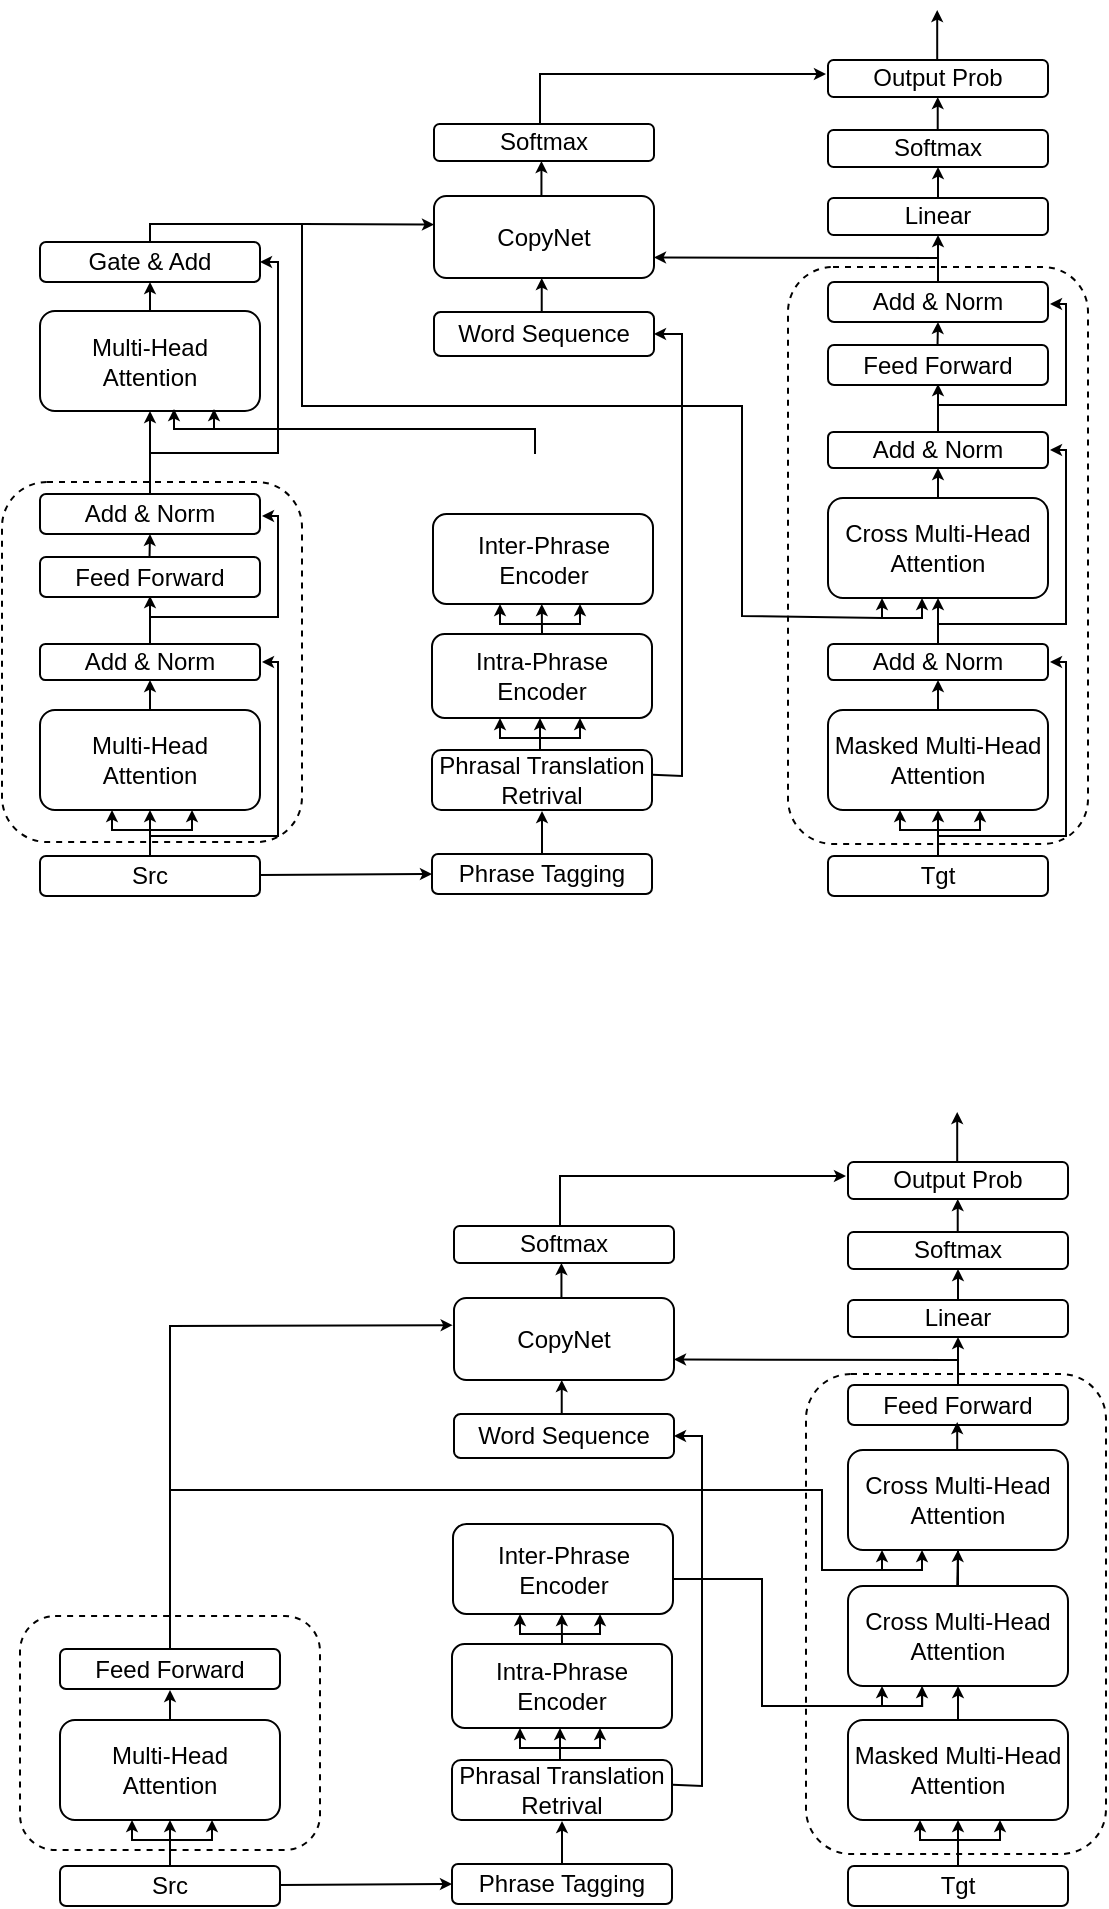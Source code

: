 <mxfile version="16.1.0" type="github">
  <diagram id="V2DTb5OL1VRiCWGHtdKA" name="Page-1">
    <mxGraphModel dx="788" dy="464" grid="1" gridSize="10" guides="1" tooltips="1" connect="1" arrows="1" fold="1" page="1" pageScale="1" pageWidth="827" pageHeight="1169" math="0" shadow="0">
      <root>
        <mxCell id="0" />
        <mxCell id="1" parent="0" />
        <mxCell id="HLqIzH_CmG0HXDuHbw4a-1" value="Multi-Head &lt;br&gt;Attention" style="rounded=1;whiteSpace=wrap;html=1;" parent="1" vertex="1">
          <mxGeometry x="169" y="407" width="110" height="50" as="geometry" />
        </mxCell>
        <mxCell id="HLqIzH_CmG0HXDuHbw4a-3" value="Add &amp;amp; Norm" style="rounded=1;whiteSpace=wrap;html=1;" parent="1" vertex="1">
          <mxGeometry x="169" y="299" width="110" height="20" as="geometry" />
        </mxCell>
        <mxCell id="HLqIzH_CmG0HXDuHbw4a-11" style="edgeStyle=orthogonalEdgeStyle;rounded=0;orthogonalLoop=1;jettySize=auto;html=1;exitX=0.5;exitY=0;exitDx=0;exitDy=0;entryX=0.5;entryY=1;entryDx=0;entryDy=0;endSize=3;startSize=3;" parent="1" source="HLqIzH_CmG0HXDuHbw4a-8" target="HLqIzH_CmG0HXDuHbw4a-1" edge="1">
          <mxGeometry relative="1" as="geometry" />
        </mxCell>
        <mxCell id="HLqIzH_CmG0HXDuHbw4a-8" value="Src" style="rounded=1;whiteSpace=wrap;html=1;" parent="1" vertex="1">
          <mxGeometry x="169" y="480" width="110" height="20" as="geometry" />
        </mxCell>
        <mxCell id="HLqIzH_CmG0HXDuHbw4a-9" value="Phrasal Translation&lt;br&gt;Retrival" style="rounded=1;whiteSpace=wrap;html=1;" parent="1" vertex="1">
          <mxGeometry x="365" y="427" width="110" height="30" as="geometry" />
        </mxCell>
        <mxCell id="HLqIzH_CmG0HXDuHbw4a-29" value="" style="endArrow=classic;startArrow=classic;html=1;rounded=0;jumpSize=3;fontSize=5;endSize=3;startSize=3;" parent="1" edge="1">
          <mxGeometry width="50" height="50" relative="1" as="geometry">
            <mxPoint x="205" y="457" as="sourcePoint" />
            <mxPoint x="245" y="457" as="targetPoint" />
            <Array as="points">
              <mxPoint x="205" y="467" />
              <mxPoint x="225" y="467" />
              <mxPoint x="245" y="467" />
            </Array>
          </mxGeometry>
        </mxCell>
        <mxCell id="HLqIzH_CmG0HXDuHbw4a-39" style="edgeStyle=orthogonalEdgeStyle;rounded=0;orthogonalLoop=1;jettySize=auto;html=1;exitX=0.5;exitY=0;exitDx=0;exitDy=0;entryX=0.5;entryY=1;entryDx=0;entryDy=0;endSize=3;startSize=3;" parent="1" edge="1">
          <mxGeometry relative="1" as="geometry">
            <mxPoint x="617.86" y="125.5" as="sourcePoint" />
            <mxPoint x="617.86" y="100.5" as="targetPoint" />
          </mxGeometry>
        </mxCell>
        <mxCell id="HLqIzH_CmG0HXDuHbw4a-43" value="" style="endArrow=classic;html=1;rounded=0;fontSize=4;startSize=3;endSize=3;jumpSize=3;exitX=0.5;exitY=0;exitDx=0;exitDy=0;entryX=0.5;entryY=1;entryDx=0;entryDy=0;" parent="1" target="X5AMhHzkb54LyGPV_iVm-38" edge="1">
          <mxGeometry width="50" height="50" relative="1" as="geometry">
            <mxPoint x="224" y="407" as="sourcePoint" />
            <mxPoint x="224" y="400" as="targetPoint" />
          </mxGeometry>
        </mxCell>
        <mxCell id="HLqIzH_CmG0HXDuHbw4a-50" style="edgeStyle=orthogonalEdgeStyle;rounded=0;orthogonalLoop=1;jettySize=auto;html=1;entryX=0.5;entryY=1;entryDx=0;entryDy=0;endSize=3;startSize=3;exitX=0.5;exitY=0;exitDx=0;exitDy=0;" parent="1" edge="1" source="X5AMhHzkb54LyGPV_iVm-24">
          <mxGeometry relative="1" as="geometry">
            <mxPoint x="420" y="467.5" as="sourcePoint" />
            <mxPoint x="420" y="457.5" as="targetPoint" />
            <Array as="points" />
          </mxGeometry>
        </mxCell>
        <mxCell id="HLqIzH_CmG0HXDuHbw4a-56" value="" style="rounded=1;whiteSpace=wrap;html=1;fontSize=4;dashed=1;fillColor=none;" parent="1" vertex="1">
          <mxGeometry x="150" y="293" width="150" height="180" as="geometry" />
        </mxCell>
        <mxCell id="HLqIzH_CmG0HXDuHbw4a-83" style="edgeStyle=orthogonalEdgeStyle;rounded=0;orthogonalLoop=1;jettySize=auto;html=1;exitX=0.5;exitY=0;exitDx=0;exitDy=0;entryX=0.5;entryY=1;entryDx=0;entryDy=0;endSize=3;startSize=3;" parent="1" edge="1" target="X5AMhHzkb54LyGPV_iVm-4" source="X5AMhHzkb54LyGPV_iVm-53">
          <mxGeometry relative="1" as="geometry">
            <mxPoint x="617.58" y="193" as="sourcePoint" />
            <mxPoint x="617.58" y="168" as="targetPoint" />
          </mxGeometry>
        </mxCell>
        <mxCell id="HLqIzH_CmG0HXDuHbw4a-88" value="" style="rounded=1;whiteSpace=wrap;html=1;fontSize=4;dashed=1;fillColor=none;" parent="1" vertex="1">
          <mxGeometry x="543" y="185.5" width="150" height="288.5" as="geometry" />
        </mxCell>
        <mxCell id="HLqIzH_CmG0HXDuHbw4a-101" value="Intra-Phrase Encoder" style="rounded=1;whiteSpace=wrap;html=1;" parent="1" vertex="1">
          <mxGeometry x="365" y="369" width="110" height="42" as="geometry" />
        </mxCell>
        <mxCell id="X5AMhHzkb54LyGPV_iVm-88" value="" style="edgeStyle=orthogonalEdgeStyle;rounded=0;jumpSize=3;orthogonalLoop=1;jettySize=auto;html=1;fontSize=4;startArrow=none;startFill=0;endArrow=none;endFill=0;startSize=3;endSize=3;" edge="1" parent="1">
          <mxGeometry relative="1" as="geometry">
            <mxPoint x="416.512" y="279" as="sourcePoint" />
            <mxPoint x="256" y="266.5" as="targetPoint" />
            <Array as="points">
              <mxPoint x="417" y="266" />
            </Array>
          </mxGeometry>
        </mxCell>
        <mxCell id="HLqIzH_CmG0HXDuHbw4a-102" value="Inter-Phrase&lt;br&gt;Encoder" style="rounded=1;whiteSpace=wrap;html=1;" parent="1" vertex="1">
          <mxGeometry x="365.5" y="309" width="110" height="45" as="geometry" />
        </mxCell>
        <mxCell id="X5AMhHzkb54LyGPV_iVm-3" value="" style="endArrow=classic;startArrow=none;html=1;rounded=0;fontSize=4;startSize=3;endSize=3;jumpSize=3;endFill=1;startFill=0;exitX=1.003;exitY=0.412;exitDx=0;exitDy=0;exitPerimeter=0;entryX=1;entryY=0.5;entryDx=0;entryDy=0;" edge="1" parent="1" source="HLqIzH_CmG0HXDuHbw4a-9" target="X5AMhHzkb54LyGPV_iVm-9">
          <mxGeometry width="50" height="50" relative="1" as="geometry">
            <mxPoint x="475" y="458" as="sourcePoint" />
            <mxPoint x="475" y="199" as="targetPoint" />
            <Array as="points">
              <mxPoint x="490" y="440" />
              <mxPoint x="490" y="219" />
            </Array>
          </mxGeometry>
        </mxCell>
        <mxCell id="X5AMhHzkb54LyGPV_iVm-4" value="Linear" style="rounded=1;whiteSpace=wrap;html=1;" vertex="1" parent="1">
          <mxGeometry x="563" y="151" width="110" height="18.5" as="geometry" />
        </mxCell>
        <mxCell id="X5AMhHzkb54LyGPV_iVm-5" value="Softmax" style="rounded=1;whiteSpace=wrap;html=1;" vertex="1" parent="1">
          <mxGeometry x="563" y="117" width="110" height="18.5" as="geometry" />
        </mxCell>
        <mxCell id="X5AMhHzkb54LyGPV_iVm-6" value="CopyNet" style="rounded=1;whiteSpace=wrap;html=1;" vertex="1" parent="1">
          <mxGeometry x="366" y="150" width="110" height="41" as="geometry" />
        </mxCell>
        <mxCell id="X5AMhHzkb54LyGPV_iVm-7" value="Softmax" style="rounded=1;whiteSpace=wrap;html=1;" vertex="1" parent="1">
          <mxGeometry x="366" y="114" width="110" height="18.5" as="geometry" />
        </mxCell>
        <mxCell id="X5AMhHzkb54LyGPV_iVm-8" value="Output Prob" style="rounded=1;whiteSpace=wrap;html=1;" vertex="1" parent="1">
          <mxGeometry x="563" y="82" width="110" height="18.5" as="geometry" />
        </mxCell>
        <mxCell id="X5AMhHzkb54LyGPV_iVm-9" value="Word Sequence" style="rounded=1;whiteSpace=wrap;html=1;" vertex="1" parent="1">
          <mxGeometry x="366" y="208" width="110" height="22" as="geometry" />
        </mxCell>
        <mxCell id="X5AMhHzkb54LyGPV_iVm-16" value="" style="endArrow=classic;html=1;rounded=0;fontSize=4;startSize=3;endSize=3;jumpSize=3;entryX=0.5;entryY=1;entryDx=0;entryDy=0;" edge="1" parent="1">
          <mxGeometry width="50" height="50" relative="1" as="geometry">
            <mxPoint x="419.86" y="208.0" as="sourcePoint" />
            <mxPoint x="419.86" y="191" as="targetPoint" />
          </mxGeometry>
        </mxCell>
        <mxCell id="X5AMhHzkb54LyGPV_iVm-18" value="" style="endArrow=classic;html=1;rounded=0;fontSize=4;startSize=3;endSize=3;jumpSize=3;entryX=0.5;entryY=1;entryDx=0;entryDy=0;" edge="1" parent="1" target="X5AMhHzkb54LyGPV_iVm-21">
          <mxGeometry width="50" height="50" relative="1" as="geometry">
            <mxPoint x="224" y="299" as="sourcePoint" />
            <mxPoint x="223.73" y="289" as="targetPoint" />
          </mxGeometry>
        </mxCell>
        <mxCell id="X5AMhHzkb54LyGPV_iVm-19" value="" style="endArrow=classic;html=1;rounded=0;fontSize=4;startSize=3;endSize=3;jumpSize=3;entryX=0.5;entryY=1;entryDx=0;entryDy=0;" edge="1" parent="1">
          <mxGeometry width="50" height="50" relative="1" as="geometry">
            <mxPoint x="419.72" y="149.5" as="sourcePoint" />
            <mxPoint x="419.72" y="132.5" as="targetPoint" />
          </mxGeometry>
        </mxCell>
        <mxCell id="X5AMhHzkb54LyGPV_iVm-21" value="Multi-Head &lt;br&gt;Attention" style="rounded=1;whiteSpace=wrap;html=1;" vertex="1" parent="1">
          <mxGeometry x="169" y="207.5" width="110" height="50" as="geometry" />
        </mxCell>
        <mxCell id="X5AMhHzkb54LyGPV_iVm-24" value="Phrase Tagging" style="rounded=1;whiteSpace=wrap;html=1;" vertex="1" parent="1">
          <mxGeometry x="365" y="479" width="110" height="20" as="geometry" />
        </mxCell>
        <mxCell id="X5AMhHzkb54LyGPV_iVm-25" value="Gate &amp;amp; Add" style="rounded=1;whiteSpace=wrap;html=1;" vertex="1" parent="1">
          <mxGeometry x="169" y="173" width="110" height="20" as="geometry" />
        </mxCell>
        <mxCell id="X5AMhHzkb54LyGPV_iVm-28" style="edgeStyle=orthogonalEdgeStyle;rounded=0;orthogonalLoop=1;jettySize=auto;html=1;endSize=3;startSize=3;entryX=0.5;entryY=1;entryDx=0;entryDy=0;" edge="1" parent="1" target="HLqIzH_CmG0HXDuHbw4a-3">
          <mxGeometry relative="1" as="geometry">
            <mxPoint x="223.76" y="330.5" as="sourcePoint" />
            <mxPoint x="224" y="321" as="targetPoint" />
            <Array as="points" />
          </mxGeometry>
        </mxCell>
        <mxCell id="X5AMhHzkb54LyGPV_iVm-30" style="edgeStyle=orthogonalEdgeStyle;rounded=0;orthogonalLoop=1;jettySize=auto;html=1;endSize=3;startSize=3;exitX=0.5;exitY=0;exitDx=0;exitDy=0;" edge="1" parent="1">
          <mxGeometry relative="1" as="geometry">
            <mxPoint x="420" y="369" as="sourcePoint" />
            <mxPoint x="419.88" y="354" as="targetPoint" />
          </mxGeometry>
        </mxCell>
        <mxCell id="X5AMhHzkb54LyGPV_iVm-31" value="" style="endArrow=classic;startArrow=classic;html=1;rounded=0;jumpSize=3;fontSize=5;endSize=3;startSize=3;" edge="1" parent="1">
          <mxGeometry width="50" height="50" relative="1" as="geometry">
            <mxPoint x="399" y="354.0" as="sourcePoint" />
            <mxPoint x="439" y="354.0" as="targetPoint" />
            <Array as="points">
              <mxPoint x="399" y="364" />
              <mxPoint x="419" y="364" />
              <mxPoint x="439" y="364" />
            </Array>
          </mxGeometry>
        </mxCell>
        <mxCell id="X5AMhHzkb54LyGPV_iVm-36" style="edgeStyle=orthogonalEdgeStyle;rounded=0;orthogonalLoop=1;jettySize=auto;html=1;entryX=0.5;entryY=1;entryDx=0;entryDy=0;endSize=3;startSize=3;" edge="1" parent="1">
          <mxGeometry relative="1" as="geometry">
            <mxPoint x="419.0" y="427" as="sourcePoint" />
            <mxPoint x="419.0" y="411.0" as="targetPoint" />
          </mxGeometry>
        </mxCell>
        <mxCell id="X5AMhHzkb54LyGPV_iVm-37" value="" style="endArrow=classic;startArrow=classic;html=1;rounded=0;jumpSize=3;fontSize=5;endSize=3;startSize=3;" edge="1" parent="1">
          <mxGeometry width="50" height="50" relative="1" as="geometry">
            <mxPoint x="399.0" y="411.0" as="sourcePoint" />
            <mxPoint x="439.0" y="411.0" as="targetPoint" />
            <Array as="points">
              <mxPoint x="399" y="421" />
              <mxPoint x="419" y="421" />
              <mxPoint x="439" y="421" />
            </Array>
          </mxGeometry>
        </mxCell>
        <mxCell id="X5AMhHzkb54LyGPV_iVm-38" value="Add &amp;amp; Norm" style="rounded=1;whiteSpace=wrap;html=1;" vertex="1" parent="1">
          <mxGeometry x="169" y="374" width="110" height="18" as="geometry" />
        </mxCell>
        <mxCell id="X5AMhHzkb54LyGPV_iVm-39" value="&lt;span&gt;Feed Forward&lt;/span&gt;" style="rounded=1;whiteSpace=wrap;html=1;" vertex="1" parent="1">
          <mxGeometry x="169" y="330.5" width="110" height="20" as="geometry" />
        </mxCell>
        <mxCell id="X5AMhHzkb54LyGPV_iVm-42" style="edgeStyle=orthogonalEdgeStyle;rounded=0;orthogonalLoop=1;jettySize=auto;html=1;endSize=3;startSize=3;exitX=0.5;exitY=0;exitDx=0;exitDy=0;" edge="1" parent="1">
          <mxGeometry relative="1" as="geometry">
            <mxPoint x="222" y="374" as="sourcePoint" />
            <mxPoint x="224" y="350" as="targetPoint" />
          </mxGeometry>
        </mxCell>
        <mxCell id="X5AMhHzkb54LyGPV_iVm-44" value="" style="endArrow=classic;startArrow=classic;html=1;rounded=0;jumpSize=3;fontSize=5;endSize=3;startSize=3;" edge="1" parent="1">
          <mxGeometry width="50" height="50" relative="1" as="geometry">
            <mxPoint x="236" y="256.5" as="sourcePoint" />
            <mxPoint x="256" y="256.5" as="targetPoint" />
            <Array as="points">
              <mxPoint x="236" y="266.5" />
              <mxPoint x="256" y="266.5" />
            </Array>
          </mxGeometry>
        </mxCell>
        <mxCell id="X5AMhHzkb54LyGPV_iVm-50" value="" style="endArrow=classic;startArrow=none;html=1;rounded=0;fontSize=4;startSize=3;endSize=3;jumpSize=3;endFill=1;startFill=0;" edge="1" parent="1">
          <mxGeometry width="50" height="50" relative="1" as="geometry">
            <mxPoint x="224" y="470" as="sourcePoint" />
            <mxPoint x="280" y="383" as="targetPoint" />
            <Array as="points">
              <mxPoint x="288" y="470" />
              <mxPoint x="288" y="383" />
            </Array>
          </mxGeometry>
        </mxCell>
        <mxCell id="X5AMhHzkb54LyGPV_iVm-51" value="" style="endArrow=classic;startArrow=none;html=1;rounded=0;fontSize=4;startSize=3;endSize=3;jumpSize=3;endFill=1;startFill=0;" edge="1" parent="1">
          <mxGeometry width="50" height="50" relative="1" as="geometry">
            <mxPoint x="224" y="360.5" as="sourcePoint" />
            <mxPoint x="280" y="310" as="targetPoint" />
            <Array as="points">
              <mxPoint x="288" y="360.5" />
              <mxPoint x="288" y="310" />
            </Array>
          </mxGeometry>
        </mxCell>
        <mxCell id="X5AMhHzkb54LyGPV_iVm-52" value="Cross Multi-Head &lt;br&gt;Attention" style="rounded=1;whiteSpace=wrap;html=1;" vertex="1" parent="1">
          <mxGeometry x="563" y="301" width="110" height="50" as="geometry" />
        </mxCell>
        <mxCell id="X5AMhHzkb54LyGPV_iVm-53" value="Add &amp;amp; Norm" style="rounded=1;whiteSpace=wrap;html=1;" vertex="1" parent="1">
          <mxGeometry x="563" y="193" width="110" height="20" as="geometry" />
        </mxCell>
        <mxCell id="X5AMhHzkb54LyGPV_iVm-54" style="edgeStyle=orthogonalEdgeStyle;rounded=0;orthogonalLoop=1;jettySize=auto;html=1;exitX=0.5;exitY=0;exitDx=0;exitDy=0;entryX=0.5;entryY=1;entryDx=0;entryDy=0;endSize=3;startSize=3;" edge="1" parent="1" target="X5AMhHzkb54LyGPV_iVm-52">
          <mxGeometry relative="1" as="geometry">
            <mxPoint x="618" y="374" as="sourcePoint" />
          </mxGeometry>
        </mxCell>
        <mxCell id="X5AMhHzkb54LyGPV_iVm-56" value="" style="endArrow=classic;startArrow=classic;html=1;rounded=0;jumpSize=3;fontSize=5;endSize=3;startSize=3;" edge="1" parent="1">
          <mxGeometry width="50" height="50" relative="1" as="geometry">
            <mxPoint x="590" y="351" as="sourcePoint" />
            <mxPoint x="610" y="351" as="targetPoint" />
            <Array as="points">
              <mxPoint x="590" y="361" />
              <mxPoint x="610" y="361" />
            </Array>
          </mxGeometry>
        </mxCell>
        <mxCell id="X5AMhHzkb54LyGPV_iVm-57" value="" style="endArrow=classic;html=1;rounded=0;fontSize=4;startSize=3;endSize=3;jumpSize=3;exitX=0.5;exitY=0;exitDx=0;exitDy=0;entryX=0.5;entryY=1;entryDx=0;entryDy=0;" edge="1" parent="1" target="X5AMhHzkb54LyGPV_iVm-59">
          <mxGeometry width="50" height="50" relative="1" as="geometry">
            <mxPoint x="618" y="301" as="sourcePoint" />
            <mxPoint x="618" y="294" as="targetPoint" />
          </mxGeometry>
        </mxCell>
        <mxCell id="X5AMhHzkb54LyGPV_iVm-58" style="edgeStyle=orthogonalEdgeStyle;rounded=0;orthogonalLoop=1;jettySize=auto;html=1;endSize=3;startSize=3;entryX=0.5;entryY=1;entryDx=0;entryDy=0;" edge="1" parent="1" target="X5AMhHzkb54LyGPV_iVm-53">
          <mxGeometry relative="1" as="geometry">
            <mxPoint x="617.76" y="224.5" as="sourcePoint" />
            <mxPoint x="618" y="215" as="targetPoint" />
            <Array as="points" />
          </mxGeometry>
        </mxCell>
        <mxCell id="X5AMhHzkb54LyGPV_iVm-59" value="Add &amp;amp; Norm" style="rounded=1;whiteSpace=wrap;html=1;" vertex="1" parent="1">
          <mxGeometry x="563" y="268" width="110" height="18" as="geometry" />
        </mxCell>
        <mxCell id="X5AMhHzkb54LyGPV_iVm-60" value="&lt;span&gt;Feed Forward&lt;/span&gt;" style="rounded=1;whiteSpace=wrap;html=1;" vertex="1" parent="1">
          <mxGeometry x="563" y="224.5" width="110" height="20" as="geometry" />
        </mxCell>
        <mxCell id="X5AMhHzkb54LyGPV_iVm-61" style="edgeStyle=orthogonalEdgeStyle;rounded=0;orthogonalLoop=1;jettySize=auto;html=1;endSize=3;startSize=3;exitX=0.5;exitY=0;exitDx=0;exitDy=0;" edge="1" parent="1">
          <mxGeometry relative="1" as="geometry">
            <mxPoint x="616" y="268.0" as="sourcePoint" />
            <mxPoint x="618" y="244" as="targetPoint" />
          </mxGeometry>
        </mxCell>
        <mxCell id="X5AMhHzkb54LyGPV_iVm-62" value="" style="endArrow=classic;startArrow=none;html=1;rounded=0;fontSize=4;startSize=3;endSize=3;jumpSize=3;endFill=1;startFill=0;" edge="1" parent="1">
          <mxGeometry width="50" height="50" relative="1" as="geometry">
            <mxPoint x="618" y="364" as="sourcePoint" />
            <mxPoint x="674" y="277" as="targetPoint" />
            <Array as="points">
              <mxPoint x="682" y="364" />
              <mxPoint x="682" y="277" />
            </Array>
          </mxGeometry>
        </mxCell>
        <mxCell id="X5AMhHzkb54LyGPV_iVm-63" value="" style="endArrow=classic;startArrow=none;html=1;rounded=0;fontSize=4;startSize=3;endSize=3;jumpSize=3;endFill=1;startFill=0;" edge="1" parent="1">
          <mxGeometry width="50" height="50" relative="1" as="geometry">
            <mxPoint x="618" y="254.5" as="sourcePoint" />
            <mxPoint x="674" y="204" as="targetPoint" />
            <Array as="points">
              <mxPoint x="682" y="254.5" />
              <mxPoint x="682" y="204" />
            </Array>
          </mxGeometry>
        </mxCell>
        <mxCell id="X5AMhHzkb54LyGPV_iVm-76" value="Masked Multi-Head &lt;br&gt;Attention" style="rounded=1;whiteSpace=wrap;html=1;" vertex="1" parent="1">
          <mxGeometry x="563" y="407" width="110" height="50" as="geometry" />
        </mxCell>
        <mxCell id="X5AMhHzkb54LyGPV_iVm-77" style="edgeStyle=orthogonalEdgeStyle;rounded=0;orthogonalLoop=1;jettySize=auto;html=1;exitX=0.5;exitY=0;exitDx=0;exitDy=0;entryX=0.5;entryY=1;entryDx=0;entryDy=0;endSize=3;startSize=3;" edge="1" parent="1" source="X5AMhHzkb54LyGPV_iVm-78" target="X5AMhHzkb54LyGPV_iVm-76">
          <mxGeometry relative="1" as="geometry" />
        </mxCell>
        <mxCell id="X5AMhHzkb54LyGPV_iVm-78" value="Tgt" style="rounded=1;whiteSpace=wrap;html=1;" vertex="1" parent="1">
          <mxGeometry x="563" y="480" width="110" height="20" as="geometry" />
        </mxCell>
        <mxCell id="X5AMhHzkb54LyGPV_iVm-79" value="" style="endArrow=classic;startArrow=classic;html=1;rounded=0;jumpSize=3;fontSize=5;endSize=3;startSize=3;" edge="1" parent="1">
          <mxGeometry width="50" height="50" relative="1" as="geometry">
            <mxPoint x="599" y="457" as="sourcePoint" />
            <mxPoint x="639" y="457" as="targetPoint" />
            <Array as="points">
              <mxPoint x="599" y="467" />
              <mxPoint x="619" y="467" />
              <mxPoint x="639" y="467" />
            </Array>
          </mxGeometry>
        </mxCell>
        <mxCell id="X5AMhHzkb54LyGPV_iVm-80" value="" style="endArrow=classic;html=1;rounded=0;fontSize=4;startSize=3;endSize=3;jumpSize=3;exitX=0.5;exitY=0;exitDx=0;exitDy=0;entryX=0.5;entryY=1;entryDx=0;entryDy=0;" edge="1" parent="1" target="X5AMhHzkb54LyGPV_iVm-81">
          <mxGeometry width="50" height="50" relative="1" as="geometry">
            <mxPoint x="618" y="407" as="sourcePoint" />
            <mxPoint x="618" y="400" as="targetPoint" />
          </mxGeometry>
        </mxCell>
        <mxCell id="X5AMhHzkb54LyGPV_iVm-81" value="Add &amp;amp; Norm" style="rounded=1;whiteSpace=wrap;html=1;" vertex="1" parent="1">
          <mxGeometry x="563" y="374" width="110" height="18" as="geometry" />
        </mxCell>
        <mxCell id="X5AMhHzkb54LyGPV_iVm-83" value="" style="endArrow=classic;startArrow=none;html=1;rounded=0;fontSize=4;startSize=3;endSize=3;jumpSize=3;endFill=1;startFill=0;" edge="1" parent="1">
          <mxGeometry width="50" height="50" relative="1" as="geometry">
            <mxPoint x="618" y="470" as="sourcePoint" />
            <mxPoint x="674" y="383" as="targetPoint" />
            <Array as="points">
              <mxPoint x="682" y="470" />
              <mxPoint x="682" y="383" />
            </Array>
          </mxGeometry>
        </mxCell>
        <mxCell id="X5AMhHzkb54LyGPV_iVm-84" value="" style="endArrow=classic;startArrow=none;html=1;rounded=0;fontSize=4;startSize=3;endSize=3;jumpSize=3;endFill=1;startFill=0;entryX=1;entryY=0.5;entryDx=0;entryDy=0;" edge="1" parent="1" target="X5AMhHzkb54LyGPV_iVm-25">
          <mxGeometry width="50" height="50" relative="1" as="geometry">
            <mxPoint x="224.0" y="278.5" as="sourcePoint" />
            <mxPoint x="280" y="180" as="targetPoint" />
            <Array as="points">
              <mxPoint x="288" y="278.5" />
              <mxPoint x="288" y="183" />
            </Array>
          </mxGeometry>
        </mxCell>
        <mxCell id="X5AMhHzkb54LyGPV_iVm-86" style="edgeStyle=orthogonalEdgeStyle;rounded=0;orthogonalLoop=1;jettySize=auto;html=1;entryX=0.5;entryY=1;entryDx=0;entryDy=0;endSize=3;startSize=3;" edge="1" parent="1" target="X5AMhHzkb54LyGPV_iVm-25">
          <mxGeometry relative="1" as="geometry">
            <mxPoint x="224" y="207" as="sourcePoint" />
            <mxPoint x="224.63" y="197" as="targetPoint" />
            <Array as="points">
              <mxPoint x="224" y="207" />
            </Array>
          </mxGeometry>
        </mxCell>
        <mxCell id="X5AMhHzkb54LyGPV_iVm-89" value="" style="endArrow=none;startArrow=none;html=1;rounded=0;fontSize=4;startSize=3;endSize=3;jumpSize=3;endFill=0;startFill=0;exitX=0.5;exitY=0;exitDx=0;exitDy=0;" edge="1" parent="1" source="X5AMhHzkb54LyGPV_iVm-25">
          <mxGeometry width="50" height="50" relative="1" as="geometry">
            <mxPoint x="224" y="170" as="sourcePoint" />
            <mxPoint x="590" y="361" as="targetPoint" />
            <Array as="points">
              <mxPoint x="224" y="164" />
              <mxPoint x="300" y="164" />
              <mxPoint x="300" y="255" />
              <mxPoint x="520" y="255" />
              <mxPoint x="520" y="360" />
            </Array>
          </mxGeometry>
        </mxCell>
        <mxCell id="X5AMhHzkb54LyGPV_iVm-93" style="edgeStyle=orthogonalEdgeStyle;rounded=0;orthogonalLoop=1;jettySize=auto;html=1;endSize=3;startSize=3;" edge="1" parent="1">
          <mxGeometry relative="1" as="geometry">
            <mxPoint x="419" y="114" as="sourcePoint" />
            <mxPoint x="562" y="89" as="targetPoint" />
            <Array as="points">
              <mxPoint x="419" y="89" />
            </Array>
          </mxGeometry>
        </mxCell>
        <mxCell id="X5AMhHzkb54LyGPV_iVm-94" style="edgeStyle=orthogonalEdgeStyle;rounded=0;orthogonalLoop=1;jettySize=auto;html=1;endSize=3;startSize=3;entryX=0.5;entryY=1;entryDx=0;entryDy=0;" edge="1" parent="1" target="X5AMhHzkb54LyGPV_iVm-5">
          <mxGeometry relative="1" as="geometry">
            <mxPoint x="617" y="151" as="sourcePoint" />
            <mxPoint x="617" y="136.5" as="targetPoint" />
          </mxGeometry>
        </mxCell>
        <mxCell id="X5AMhHzkb54LyGPV_iVm-95" style="edgeStyle=orthogonalEdgeStyle;rounded=0;orthogonalLoop=1;jettySize=auto;html=1;exitX=0.5;exitY=0;exitDx=0;exitDy=0;entryX=0.5;entryY=1;entryDx=0;entryDy=0;endSize=3;startSize=3;" edge="1" parent="1">
          <mxGeometry relative="1" as="geometry">
            <mxPoint x="617.6" y="82" as="sourcePoint" />
            <mxPoint x="617.6" y="57" as="targetPoint" />
          </mxGeometry>
        </mxCell>
        <mxCell id="X5AMhHzkb54LyGPV_iVm-97" value="" style="endArrow=classic;html=1;rounded=0;fontSize=4;startSize=3;endSize=3;jumpSize=3;entryX=0;entryY=0.25;entryDx=0;entryDy=0;" edge="1" parent="1">
          <mxGeometry width="50" height="50" relative="1" as="geometry">
            <mxPoint x="300" y="163.96" as="sourcePoint" />
            <mxPoint x="366" y="164.25" as="targetPoint" />
          </mxGeometry>
        </mxCell>
        <mxCell id="X5AMhHzkb54LyGPV_iVm-98" value="" style="endArrow=classic;html=1;rounded=0;fontSize=4;startSize=3;endSize=3;jumpSize=3;entryX=1;entryY=0.75;entryDx=0;entryDy=0;" edge="1" parent="1" target="X5AMhHzkb54LyGPV_iVm-6">
          <mxGeometry width="50" height="50" relative="1" as="geometry">
            <mxPoint x="618" y="181" as="sourcePoint" />
            <mxPoint x="500" y="190" as="targetPoint" />
          </mxGeometry>
        </mxCell>
        <mxCell id="X5AMhHzkb54LyGPV_iVm-99" value="" style="endArrow=classic;html=1;rounded=0;fontSize=4;startSize=3;endSize=3;jumpSize=3;entryX=0;entryY=0.5;entryDx=0;entryDy=0;" edge="1" parent="1" target="X5AMhHzkb54LyGPV_iVm-24">
          <mxGeometry width="50" height="50" relative="1" as="geometry">
            <mxPoint x="279" y="489.5" as="sourcePoint" />
            <mxPoint x="360" y="490" as="targetPoint" />
          </mxGeometry>
        </mxCell>
        <mxCell id="X5AMhHzkb54LyGPV_iVm-101" value="Multi-Head &lt;br&gt;Attention" style="rounded=1;whiteSpace=wrap;html=1;" vertex="1" parent="1">
          <mxGeometry x="179" y="912" width="110" height="50" as="geometry" />
        </mxCell>
        <mxCell id="X5AMhHzkb54LyGPV_iVm-103" style="edgeStyle=orthogonalEdgeStyle;rounded=0;orthogonalLoop=1;jettySize=auto;html=1;exitX=0.5;exitY=0;exitDx=0;exitDy=0;entryX=0.5;entryY=1;entryDx=0;entryDy=0;endSize=3;startSize=3;" edge="1" parent="1" source="X5AMhHzkb54LyGPV_iVm-104" target="X5AMhHzkb54LyGPV_iVm-101">
          <mxGeometry relative="1" as="geometry" />
        </mxCell>
        <mxCell id="X5AMhHzkb54LyGPV_iVm-104" value="Src" style="rounded=1;whiteSpace=wrap;html=1;" vertex="1" parent="1">
          <mxGeometry x="179" y="985" width="110" height="20" as="geometry" />
        </mxCell>
        <mxCell id="X5AMhHzkb54LyGPV_iVm-105" value="Phrasal Translation&lt;br&gt;Retrival" style="rounded=1;whiteSpace=wrap;html=1;" vertex="1" parent="1">
          <mxGeometry x="375" y="932" width="110" height="30" as="geometry" />
        </mxCell>
        <mxCell id="X5AMhHzkb54LyGPV_iVm-106" value="" style="endArrow=classic;startArrow=classic;html=1;rounded=0;jumpSize=3;fontSize=5;endSize=3;startSize=3;" edge="1" parent="1">
          <mxGeometry width="50" height="50" relative="1" as="geometry">
            <mxPoint x="215" y="962" as="sourcePoint" />
            <mxPoint x="255" y="962" as="targetPoint" />
            <Array as="points">
              <mxPoint x="215" y="972" />
              <mxPoint x="235" y="972" />
              <mxPoint x="255" y="972" />
            </Array>
          </mxGeometry>
        </mxCell>
        <mxCell id="X5AMhHzkb54LyGPV_iVm-107" style="edgeStyle=orthogonalEdgeStyle;rounded=0;orthogonalLoop=1;jettySize=auto;html=1;exitX=0.5;exitY=0;exitDx=0;exitDy=0;entryX=0.5;entryY=1;entryDx=0;entryDy=0;endSize=3;startSize=3;" edge="1" parent="1">
          <mxGeometry relative="1" as="geometry">
            <mxPoint x="627.86" y="676.5" as="sourcePoint" />
            <mxPoint x="627.86" y="651.5" as="targetPoint" />
          </mxGeometry>
        </mxCell>
        <mxCell id="X5AMhHzkb54LyGPV_iVm-108" value="" style="endArrow=classic;html=1;rounded=0;fontSize=4;startSize=3;endSize=3;jumpSize=3;exitX=0.5;exitY=0;exitDx=0;exitDy=0;entryX=0.5;entryY=1;entryDx=0;entryDy=0;" edge="1" parent="1">
          <mxGeometry width="50" height="50" relative="1" as="geometry">
            <mxPoint x="234" y="912" as="sourcePoint" />
            <mxPoint x="234" y="897" as="targetPoint" />
          </mxGeometry>
        </mxCell>
        <mxCell id="X5AMhHzkb54LyGPV_iVm-109" style="edgeStyle=orthogonalEdgeStyle;rounded=0;orthogonalLoop=1;jettySize=auto;html=1;entryX=0.5;entryY=1;entryDx=0;entryDy=0;endSize=3;startSize=3;exitX=0.5;exitY=0;exitDx=0;exitDy=0;" edge="1" parent="1" source="X5AMhHzkb54LyGPV_iVm-127">
          <mxGeometry relative="1" as="geometry">
            <mxPoint x="430" y="972.5" as="sourcePoint" />
            <mxPoint x="430.0" y="962.5" as="targetPoint" />
            <Array as="points" />
          </mxGeometry>
        </mxCell>
        <mxCell id="X5AMhHzkb54LyGPV_iVm-110" value="" style="rounded=1;whiteSpace=wrap;html=1;fontSize=4;dashed=1;fillColor=none;" vertex="1" parent="1">
          <mxGeometry x="159" y="860" width="150" height="117" as="geometry" />
        </mxCell>
        <mxCell id="X5AMhHzkb54LyGPV_iVm-111" style="edgeStyle=orthogonalEdgeStyle;rounded=0;orthogonalLoop=1;jettySize=auto;html=1;exitX=0.5;exitY=0;exitDx=0;exitDy=0;entryX=0.5;entryY=1;entryDx=0;entryDy=0;endSize=3;startSize=3;" edge="1" parent="1" target="X5AMhHzkb54LyGPV_iVm-117">
          <mxGeometry relative="1" as="geometry">
            <mxPoint x="628" y="744" as="sourcePoint" />
            <mxPoint x="627.58" y="719" as="targetPoint" />
          </mxGeometry>
        </mxCell>
        <mxCell id="X5AMhHzkb54LyGPV_iVm-112" value="" style="rounded=1;whiteSpace=wrap;html=1;fontSize=4;dashed=1;fillColor=none;" vertex="1" parent="1">
          <mxGeometry x="552" y="739" width="150" height="240" as="geometry" />
        </mxCell>
        <mxCell id="X5AMhHzkb54LyGPV_iVm-113" value="Intra-Phrase Encoder" style="rounded=1;whiteSpace=wrap;html=1;" vertex="1" parent="1">
          <mxGeometry x="375" y="874" width="110" height="42" as="geometry" />
        </mxCell>
        <mxCell id="X5AMhHzkb54LyGPV_iVm-170" value="" style="edgeStyle=orthogonalEdgeStyle;rounded=0;jumpSize=3;orthogonalLoop=1;jettySize=auto;html=1;fontSize=4;startArrow=none;startFill=0;endArrow=none;endFill=0;startSize=3;endSize=3;entryX=0.337;entryY=1.015;entryDx=0;entryDy=0;entryPerimeter=0;" edge="1" parent="1" target="X5AMhHzkb54LyGPV_iVm-140">
          <mxGeometry relative="1" as="geometry">
            <mxPoint x="485.5" y="841.533" as="sourcePoint" />
            <mxPoint x="610" y="905" as="targetPoint" />
            <Array as="points">
              <mxPoint x="530" y="842" />
              <mxPoint x="530" y="905" />
              <mxPoint x="610" y="905" />
            </Array>
          </mxGeometry>
        </mxCell>
        <mxCell id="X5AMhHzkb54LyGPV_iVm-115" value="Inter-Phrase&lt;br&gt;Encoder" style="rounded=1;whiteSpace=wrap;html=1;" vertex="1" parent="1">
          <mxGeometry x="375.5" y="814" width="110" height="45" as="geometry" />
        </mxCell>
        <mxCell id="X5AMhHzkb54LyGPV_iVm-116" value="" style="endArrow=classic;startArrow=none;html=1;rounded=0;fontSize=4;startSize=3;endSize=3;jumpSize=3;endFill=1;startFill=0;exitX=1.003;exitY=0.412;exitDx=0;exitDy=0;exitPerimeter=0;entryX=1;entryY=0.5;entryDx=0;entryDy=0;" edge="1" parent="1" source="X5AMhHzkb54LyGPV_iVm-105" target="X5AMhHzkb54LyGPV_iVm-122">
          <mxGeometry width="50" height="50" relative="1" as="geometry">
            <mxPoint x="485" y="963" as="sourcePoint" />
            <mxPoint x="485" y="704" as="targetPoint" />
            <Array as="points">
              <mxPoint x="500" y="945" />
              <mxPoint x="500" y="770" />
            </Array>
          </mxGeometry>
        </mxCell>
        <mxCell id="X5AMhHzkb54LyGPV_iVm-117" value="Linear" style="rounded=1;whiteSpace=wrap;html=1;" vertex="1" parent="1">
          <mxGeometry x="573" y="702" width="110" height="18.5" as="geometry" />
        </mxCell>
        <mxCell id="X5AMhHzkb54LyGPV_iVm-118" value="Softmax" style="rounded=1;whiteSpace=wrap;html=1;" vertex="1" parent="1">
          <mxGeometry x="573" y="668" width="110" height="18.5" as="geometry" />
        </mxCell>
        <mxCell id="X5AMhHzkb54LyGPV_iVm-119" value="CopyNet" style="rounded=1;whiteSpace=wrap;html=1;" vertex="1" parent="1">
          <mxGeometry x="376" y="701" width="110" height="41" as="geometry" />
        </mxCell>
        <mxCell id="X5AMhHzkb54LyGPV_iVm-120" value="Softmax" style="rounded=1;whiteSpace=wrap;html=1;" vertex="1" parent="1">
          <mxGeometry x="376" y="665" width="110" height="18.5" as="geometry" />
        </mxCell>
        <mxCell id="X5AMhHzkb54LyGPV_iVm-121" value="Output Prob" style="rounded=1;whiteSpace=wrap;html=1;" vertex="1" parent="1">
          <mxGeometry x="573" y="633" width="110" height="18.5" as="geometry" />
        </mxCell>
        <mxCell id="X5AMhHzkb54LyGPV_iVm-122" value="Word Sequence" style="rounded=1;whiteSpace=wrap;html=1;" vertex="1" parent="1">
          <mxGeometry x="376" y="759" width="110" height="22" as="geometry" />
        </mxCell>
        <mxCell id="X5AMhHzkb54LyGPV_iVm-123" value="" style="endArrow=classic;html=1;rounded=0;fontSize=4;startSize=3;endSize=3;jumpSize=3;entryX=0.5;entryY=1;entryDx=0;entryDy=0;" edge="1" parent="1">
          <mxGeometry width="50" height="50" relative="1" as="geometry">
            <mxPoint x="429.86" y="759" as="sourcePoint" />
            <mxPoint x="429.86" y="742" as="targetPoint" />
          </mxGeometry>
        </mxCell>
        <mxCell id="X5AMhHzkb54LyGPV_iVm-125" value="" style="endArrow=classic;html=1;rounded=0;fontSize=4;startSize=3;endSize=3;jumpSize=3;entryX=0.5;entryY=1;entryDx=0;entryDy=0;" edge="1" parent="1">
          <mxGeometry width="50" height="50" relative="1" as="geometry">
            <mxPoint x="429.72" y="700.5" as="sourcePoint" />
            <mxPoint x="429.72" y="683.5" as="targetPoint" />
          </mxGeometry>
        </mxCell>
        <mxCell id="X5AMhHzkb54LyGPV_iVm-127" value="Phrase Tagging" style="rounded=1;whiteSpace=wrap;html=1;" vertex="1" parent="1">
          <mxGeometry x="375" y="984" width="110" height="20" as="geometry" />
        </mxCell>
        <mxCell id="X5AMhHzkb54LyGPV_iVm-130" style="edgeStyle=orthogonalEdgeStyle;rounded=0;orthogonalLoop=1;jettySize=auto;html=1;endSize=3;startSize=3;exitX=0.5;exitY=0;exitDx=0;exitDy=0;" edge="1" parent="1">
          <mxGeometry relative="1" as="geometry">
            <mxPoint x="430.0" y="874" as="sourcePoint" />
            <mxPoint x="429.88" y="859" as="targetPoint" />
          </mxGeometry>
        </mxCell>
        <mxCell id="X5AMhHzkb54LyGPV_iVm-131" value="" style="endArrow=classic;startArrow=classic;html=1;rounded=0;jumpSize=3;fontSize=5;endSize=3;startSize=3;" edge="1" parent="1">
          <mxGeometry width="50" height="50" relative="1" as="geometry">
            <mxPoint x="409" y="859.0" as="sourcePoint" />
            <mxPoint x="449" y="859.0" as="targetPoint" />
            <Array as="points">
              <mxPoint x="409" y="869" />
              <mxPoint x="429" y="869" />
              <mxPoint x="449" y="869" />
            </Array>
          </mxGeometry>
        </mxCell>
        <mxCell id="X5AMhHzkb54LyGPV_iVm-132" style="edgeStyle=orthogonalEdgeStyle;rounded=0;orthogonalLoop=1;jettySize=auto;html=1;entryX=0.5;entryY=1;entryDx=0;entryDy=0;endSize=3;startSize=3;" edge="1" parent="1">
          <mxGeometry relative="1" as="geometry">
            <mxPoint x="429.0" y="932" as="sourcePoint" />
            <mxPoint x="429.0" y="916.0" as="targetPoint" />
          </mxGeometry>
        </mxCell>
        <mxCell id="X5AMhHzkb54LyGPV_iVm-133" value="" style="endArrow=classic;startArrow=classic;html=1;rounded=0;jumpSize=3;fontSize=5;endSize=3;startSize=3;" edge="1" parent="1">
          <mxGeometry width="50" height="50" relative="1" as="geometry">
            <mxPoint x="409.0" y="916.0" as="sourcePoint" />
            <mxPoint x="449.0" y="916.0" as="targetPoint" />
            <Array as="points">
              <mxPoint x="409" y="926" />
              <mxPoint x="429" y="926" />
              <mxPoint x="449" y="926" />
            </Array>
          </mxGeometry>
        </mxCell>
        <mxCell id="X5AMhHzkb54LyGPV_iVm-172" style="edgeStyle=orthogonalEdgeStyle;rounded=0;jumpSize=3;orthogonalLoop=1;jettySize=auto;html=1;fontSize=4;startArrow=none;startFill=0;endArrow=none;endFill=0;startSize=3;endSize=3;" edge="1" parent="1" source="X5AMhHzkb54LyGPV_iVm-135">
          <mxGeometry relative="1" as="geometry">
            <mxPoint x="234.0" y="810" as="targetPoint" />
          </mxGeometry>
        </mxCell>
        <mxCell id="X5AMhHzkb54LyGPV_iVm-135" value="&lt;span&gt;Feed Forward&lt;/span&gt;" style="rounded=1;whiteSpace=wrap;html=1;" vertex="1" parent="1">
          <mxGeometry x="179" y="876.5" width="110" height="20" as="geometry" />
        </mxCell>
        <mxCell id="X5AMhHzkb54LyGPV_iVm-175" value="" style="edgeStyle=orthogonalEdgeStyle;rounded=0;jumpSize=3;orthogonalLoop=1;jettySize=auto;html=1;fontSize=4;startArrow=none;startFill=0;endArrow=none;endFill=0;startSize=3;endSize=3;" edge="1" parent="1" source="X5AMhHzkb54LyGPV_iVm-140" target="X5AMhHzkb54LyGPV_iVm-167">
          <mxGeometry relative="1" as="geometry" />
        </mxCell>
        <mxCell id="X5AMhHzkb54LyGPV_iVm-140" value="Cross Multi-Head &lt;br&gt;Attention" style="rounded=1;whiteSpace=wrap;html=1;" vertex="1" parent="1">
          <mxGeometry x="573" y="845" width="110" height="50" as="geometry" />
        </mxCell>
        <mxCell id="X5AMhHzkb54LyGPV_iVm-142" style="edgeStyle=orthogonalEdgeStyle;rounded=0;orthogonalLoop=1;jettySize=auto;html=1;exitX=0.5;exitY=0;exitDx=0;exitDy=0;entryX=0.5;entryY=1;entryDx=0;entryDy=0;endSize=3;startSize=3;" edge="1" parent="1" target="X5AMhHzkb54LyGPV_iVm-140">
          <mxGeometry relative="1" as="geometry">
            <mxPoint x="628" y="912" as="sourcePoint" />
          </mxGeometry>
        </mxCell>
        <mxCell id="X5AMhHzkb54LyGPV_iVm-143" value="" style="endArrow=classic;startArrow=classic;html=1;rounded=0;jumpSize=3;fontSize=5;endSize=3;startSize=3;" edge="1" parent="1">
          <mxGeometry width="50" height="50" relative="1" as="geometry">
            <mxPoint x="590.0" y="895" as="sourcePoint" />
            <mxPoint x="610.0" y="895" as="targetPoint" />
            <Array as="points">
              <mxPoint x="590" y="905" />
              <mxPoint x="610" y="905" />
            </Array>
          </mxGeometry>
        </mxCell>
        <mxCell id="X5AMhHzkb54LyGPV_iVm-144" value="" style="endArrow=classic;html=1;rounded=0;fontSize=4;startSize=3;endSize=3;jumpSize=3;exitX=0.5;exitY=0;exitDx=0;exitDy=0;entryX=0.5;entryY=1;entryDx=0;entryDy=0;" edge="1" parent="1">
          <mxGeometry width="50" height="50" relative="1" as="geometry">
            <mxPoint x="628" y="806" as="sourcePoint" />
            <mxPoint x="628" y="791" as="targetPoint" />
          </mxGeometry>
        </mxCell>
        <mxCell id="X5AMhHzkb54LyGPV_iVm-147" value="&lt;span&gt;Feed Forward&lt;/span&gt;" style="rounded=1;whiteSpace=wrap;html=1;" vertex="1" parent="1">
          <mxGeometry x="573" y="744.5" width="110" height="20" as="geometry" />
        </mxCell>
        <mxCell id="X5AMhHzkb54LyGPV_iVm-151" value="Masked Multi-Head &lt;br&gt;Attention" style="rounded=1;whiteSpace=wrap;html=1;" vertex="1" parent="1">
          <mxGeometry x="573" y="912" width="110" height="50" as="geometry" />
        </mxCell>
        <mxCell id="X5AMhHzkb54LyGPV_iVm-152" style="edgeStyle=orthogonalEdgeStyle;rounded=0;orthogonalLoop=1;jettySize=auto;html=1;exitX=0.5;exitY=0;exitDx=0;exitDy=0;entryX=0.5;entryY=1;entryDx=0;entryDy=0;endSize=3;startSize=3;" edge="1" parent="1" source="X5AMhHzkb54LyGPV_iVm-153" target="X5AMhHzkb54LyGPV_iVm-151">
          <mxGeometry relative="1" as="geometry" />
        </mxCell>
        <mxCell id="X5AMhHzkb54LyGPV_iVm-153" value="Tgt" style="rounded=1;whiteSpace=wrap;html=1;" vertex="1" parent="1">
          <mxGeometry x="573" y="985" width="110" height="20" as="geometry" />
        </mxCell>
        <mxCell id="X5AMhHzkb54LyGPV_iVm-154" value="" style="endArrow=classic;startArrow=classic;html=1;rounded=0;jumpSize=3;fontSize=5;endSize=3;startSize=3;" edge="1" parent="1">
          <mxGeometry width="50" height="50" relative="1" as="geometry">
            <mxPoint x="609" y="962" as="sourcePoint" />
            <mxPoint x="649" y="962" as="targetPoint" />
            <Array as="points">
              <mxPoint x="609" y="972" />
              <mxPoint x="629" y="972" />
              <mxPoint x="649" y="972" />
            </Array>
          </mxGeometry>
        </mxCell>
        <mxCell id="X5AMhHzkb54LyGPV_iVm-159" style="edgeStyle=orthogonalEdgeStyle;rounded=0;orthogonalLoop=1;jettySize=auto;html=1;entryX=0.5;entryY=1;entryDx=0;entryDy=0;endSize=3;startSize=3;" edge="1" parent="1">
          <mxGeometry relative="1" as="geometry">
            <mxPoint x="627.6" y="777.0" as="sourcePoint" />
            <mxPoint x="627.6" y="763" as="targetPoint" />
            <Array as="points">
              <mxPoint x="627.6" y="777" />
            </Array>
          </mxGeometry>
        </mxCell>
        <mxCell id="X5AMhHzkb54LyGPV_iVm-161" style="edgeStyle=orthogonalEdgeStyle;rounded=0;orthogonalLoop=1;jettySize=auto;html=1;endSize=3;startSize=3;" edge="1" parent="1">
          <mxGeometry relative="1" as="geometry">
            <mxPoint x="429" y="665" as="sourcePoint" />
            <mxPoint x="572" y="640" as="targetPoint" />
            <Array as="points">
              <mxPoint x="429" y="640" />
            </Array>
          </mxGeometry>
        </mxCell>
        <mxCell id="X5AMhHzkb54LyGPV_iVm-162" style="edgeStyle=orthogonalEdgeStyle;rounded=0;orthogonalLoop=1;jettySize=auto;html=1;endSize=3;startSize=3;entryX=0.5;entryY=1;entryDx=0;entryDy=0;" edge="1" parent="1" target="X5AMhHzkb54LyGPV_iVm-118">
          <mxGeometry relative="1" as="geometry">
            <mxPoint x="627" y="702" as="sourcePoint" />
            <mxPoint x="627" y="687.5" as="targetPoint" />
          </mxGeometry>
        </mxCell>
        <mxCell id="X5AMhHzkb54LyGPV_iVm-163" style="edgeStyle=orthogonalEdgeStyle;rounded=0;orthogonalLoop=1;jettySize=auto;html=1;exitX=0.5;exitY=0;exitDx=0;exitDy=0;entryX=0.5;entryY=1;entryDx=0;entryDy=0;endSize=3;startSize=3;" edge="1" parent="1">
          <mxGeometry relative="1" as="geometry">
            <mxPoint x="627.6" y="633" as="sourcePoint" />
            <mxPoint x="627.6" y="608" as="targetPoint" />
          </mxGeometry>
        </mxCell>
        <mxCell id="X5AMhHzkb54LyGPV_iVm-164" value="" style="endArrow=classic;html=1;rounded=0;fontSize=4;startSize=3;endSize=3;jumpSize=3;entryX=-0.006;entryY=0.331;entryDx=0;entryDy=0;entryPerimeter=0;" edge="1" parent="1" target="X5AMhHzkb54LyGPV_iVm-119">
          <mxGeometry width="50" height="50" relative="1" as="geometry">
            <mxPoint x="234" y="800" as="sourcePoint" />
            <mxPoint x="380" y="715" as="targetPoint" />
            <Array as="points">
              <mxPoint x="234" y="715" />
            </Array>
          </mxGeometry>
        </mxCell>
        <mxCell id="X5AMhHzkb54LyGPV_iVm-165" value="" style="endArrow=classic;html=1;rounded=0;fontSize=4;startSize=3;endSize=3;jumpSize=3;entryX=1;entryY=0.75;entryDx=0;entryDy=0;" edge="1" parent="1" target="X5AMhHzkb54LyGPV_iVm-119">
          <mxGeometry width="50" height="50" relative="1" as="geometry">
            <mxPoint x="628" y="732" as="sourcePoint" />
            <mxPoint x="510" y="741" as="targetPoint" />
          </mxGeometry>
        </mxCell>
        <mxCell id="X5AMhHzkb54LyGPV_iVm-166" value="" style="endArrow=classic;html=1;rounded=0;fontSize=4;startSize=3;endSize=3;jumpSize=3;entryX=0;entryY=0.5;entryDx=0;entryDy=0;" edge="1" parent="1" target="X5AMhHzkb54LyGPV_iVm-127">
          <mxGeometry width="50" height="50" relative="1" as="geometry">
            <mxPoint x="289" y="994.5" as="sourcePoint" />
            <mxPoint x="370" y="995" as="targetPoint" />
          </mxGeometry>
        </mxCell>
        <mxCell id="X5AMhHzkb54LyGPV_iVm-167" value="Cross Multi-Head &lt;br&gt;Attention" style="rounded=1;whiteSpace=wrap;html=1;" vertex="1" parent="1">
          <mxGeometry x="573" y="777" width="110" height="50" as="geometry" />
        </mxCell>
        <mxCell id="X5AMhHzkb54LyGPV_iVm-171" value="" style="edgeStyle=orthogonalEdgeStyle;rounded=0;jumpSize=3;orthogonalLoop=1;jettySize=auto;html=1;fontSize=4;startArrow=none;startFill=0;endArrow=none;endFill=0;startSize=3;endSize=3;exitX=0.5;exitY=0;exitDx=0;exitDy=0;" edge="1" parent="1">
          <mxGeometry relative="1" as="geometry">
            <mxPoint x="234.0" y="873.5" as="sourcePoint" />
            <mxPoint x="610" y="837" as="targetPoint" />
            <Array as="points">
              <mxPoint x="234" y="797" />
              <mxPoint x="560" y="797" />
              <mxPoint x="560" y="837" />
            </Array>
          </mxGeometry>
        </mxCell>
        <mxCell id="X5AMhHzkb54LyGPV_iVm-173" style="edgeStyle=orthogonalEdgeStyle;rounded=0;orthogonalLoop=1;jettySize=auto;html=1;endSize=3;startSize=3;entryX=0.5;entryY=1;entryDx=0;entryDy=0;" edge="1" parent="1" target="X5AMhHzkb54LyGPV_iVm-167">
          <mxGeometry relative="1" as="geometry">
            <mxPoint x="627.62" y="845" as="sourcePoint" />
            <mxPoint x="628" y="830" as="targetPoint" />
          </mxGeometry>
        </mxCell>
        <mxCell id="X5AMhHzkb54LyGPV_iVm-176" value="" style="endArrow=classic;startArrow=classic;html=1;rounded=0;jumpSize=3;fontSize=5;endSize=3;startSize=3;" edge="1" parent="1">
          <mxGeometry width="50" height="50" relative="1" as="geometry">
            <mxPoint x="590.0" y="827" as="sourcePoint" />
            <mxPoint x="610.0" y="827" as="targetPoint" />
            <Array as="points">
              <mxPoint x="590" y="837" />
              <mxPoint x="610" y="837" />
            </Array>
          </mxGeometry>
        </mxCell>
      </root>
    </mxGraphModel>
  </diagram>
</mxfile>
